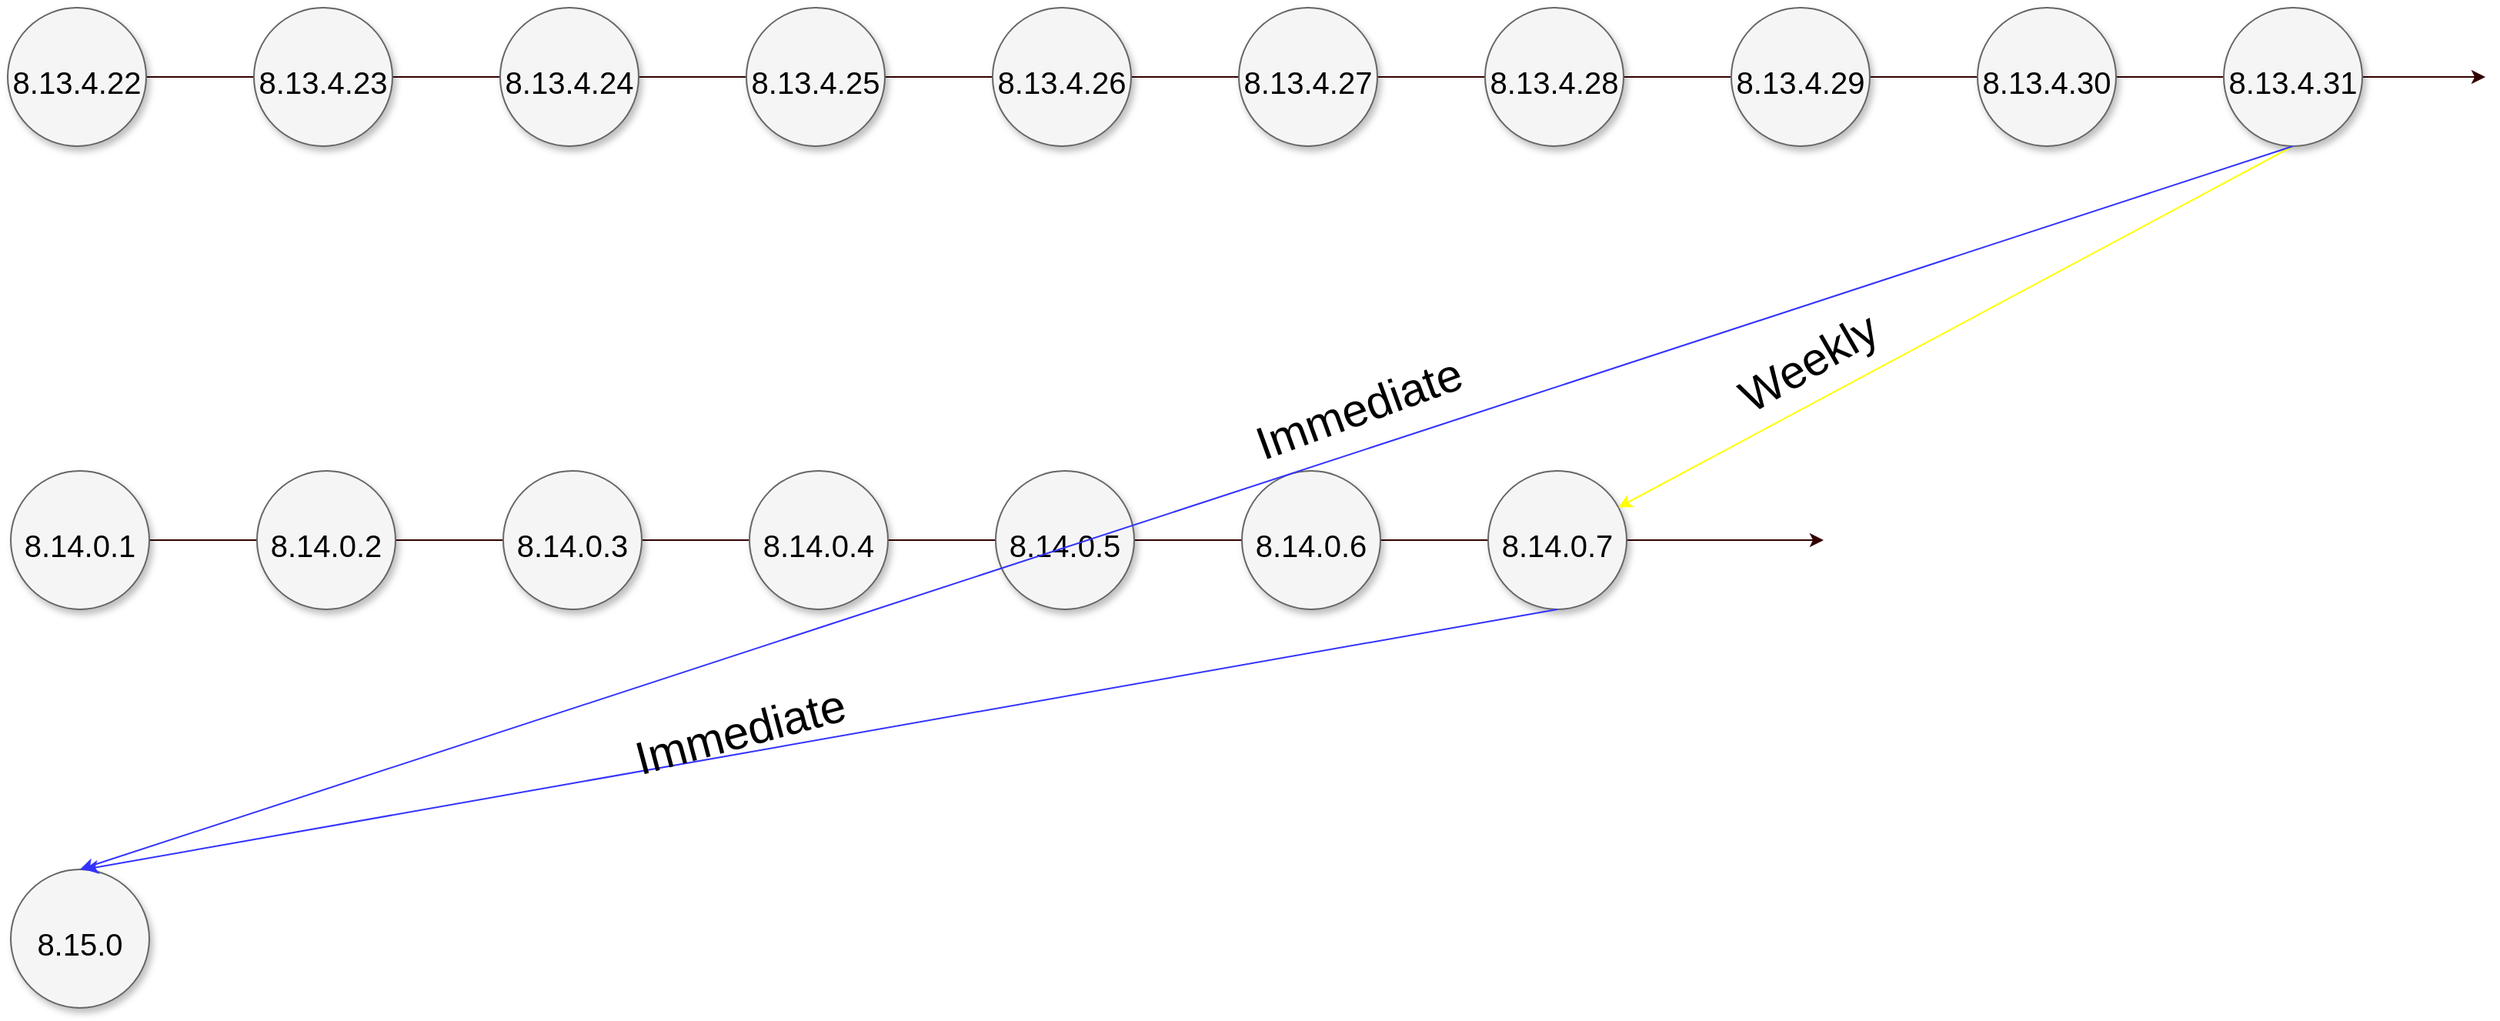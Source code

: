 <mxfile version="13.7.2" type="github" pages="2">
  <diagram name="Current Process" id="ff44883e-f642-bcb2-894b-16b3d25a3f0b">
    <mxGraphModel dx="1994" dy="1096" grid="1" gridSize="10" guides="1" tooltips="1" connect="1" arrows="1" fold="1" page="1" pageScale="1.5" pageWidth="1169" pageHeight="826" background="#ffffff" math="0" shadow="0">
      <root>
        <mxCell id="0" style=";html=1;" />
        <mxCell id="1" style=";html=1;" parent="0" />
        <mxCell id="v5tUWEUiO7Ri3l-r8bOF-5" style="edgeStyle=orthogonalEdgeStyle;rounded=1;orthogonalLoop=1;jettySize=auto;html=1;exitX=1;exitY=0.5;exitDx=0;exitDy=0;startArrow=none;startFill=0;endArrow=classic;endFill=1;strokeColor=#330000;" edge="1" parent="1" source="f0bcc99304e6f5a-5">
          <mxGeometry relative="1" as="geometry">
            <mxPoint x="1650" y="205" as="targetPoint" />
          </mxGeometry>
        </mxCell>
        <mxCell id="v5tUWEUiO7Ri3l-r8bOF-7" value="" style="endArrow=none;html=1;strokeColor=#330000;entryX=1;entryY=0.5;entryDx=0;entryDy=0;startArrow=classic;startFill=1;endFill=0;" edge="1" parent="1" target="DOeoYo6PBVCfEFxhY4gJ-35">
          <mxGeometry width="50" height="50" relative="1" as="geometry">
            <mxPoint x="1220" y="506" as="sourcePoint" />
            <mxPoint x="890" y="460" as="targetPoint" />
          </mxGeometry>
        </mxCell>
        <mxCell id="f0bcc99304e6f5a-5" value="&lt;font style=&quot;font-size: 20px&quot;&gt;8.13.4.22&lt;/font&gt;" style="ellipse;whiteSpace=wrap;html=1;rounded=0;shadow=1;strokeColor=#666666;strokeWidth=1;fontSize=30;align=center;fillColor=#f5f5f5;autosize=0;" parent="1" vertex="1">
          <mxGeometry x="40" y="160" width="90" height="90" as="geometry" />
        </mxCell>
        <mxCell id="DOeoYo6PBVCfEFxhY4gJ-6" value="&lt;font style=&quot;font-size: 20px&quot;&gt;8.13.4.23&lt;/font&gt;" style="ellipse;whiteSpace=wrap;html=1;rounded=0;shadow=1;strokeColor=#666666;strokeWidth=1;fontSize=30;align=center;fillColor=#f5f5f5;autosize=0;" vertex="1" parent="1">
          <mxGeometry x="200" y="160" width="90" height="90" as="geometry" />
        </mxCell>
        <mxCell id="DOeoYo6PBVCfEFxhY4gJ-7" value="&lt;font style=&quot;font-size: 20px&quot;&gt;8.13.4.24&lt;/font&gt;" style="ellipse;whiteSpace=wrap;html=1;rounded=0;shadow=1;strokeColor=#666666;strokeWidth=1;fontSize=30;align=center;fillColor=#f5f5f5;autosize=0;" vertex="1" parent="1">
          <mxGeometry x="360" y="160" width="90" height="90" as="geometry" />
        </mxCell>
        <mxCell id="DOeoYo6PBVCfEFxhY4gJ-8" value="&lt;font style=&quot;font-size: 20px&quot;&gt;8.13.4.25&lt;/font&gt;" style="ellipse;whiteSpace=wrap;html=1;rounded=0;shadow=1;strokeColor=#666666;strokeWidth=1;fontSize=30;align=center;fillColor=#f5f5f5;autosize=0;" vertex="1" parent="1">
          <mxGeometry x="520" y="160" width="90" height="90" as="geometry" />
        </mxCell>
        <mxCell id="DOeoYo6PBVCfEFxhY4gJ-9" value="&lt;font style=&quot;font-size: 20px&quot;&gt;8.13.4.26&lt;/font&gt;" style="ellipse;whiteSpace=wrap;html=1;rounded=0;shadow=1;strokeColor=#666666;strokeWidth=1;fontSize=30;align=center;fillColor=#f5f5f5;autosize=0;" vertex="1" parent="1">
          <mxGeometry x="680" y="160" width="90" height="90" as="geometry" />
        </mxCell>
        <mxCell id="DOeoYo6PBVCfEFxhY4gJ-10" value="&lt;font style=&quot;font-size: 20px&quot;&gt;8.13.4.27&lt;/font&gt;" style="ellipse;whiteSpace=wrap;html=1;rounded=0;shadow=1;strokeColor=#666666;strokeWidth=1;fontSize=30;align=center;fillColor=#f5f5f5;autosize=0;" vertex="1" parent="1">
          <mxGeometry x="840" y="160" width="90" height="90" as="geometry" />
        </mxCell>
        <mxCell id="DOeoYo6PBVCfEFxhY4gJ-25" value="&lt;font style=&quot;font-size: 20px&quot;&gt;8.13.4.28&lt;/font&gt;" style="ellipse;whiteSpace=wrap;html=1;rounded=0;shadow=1;strokeColor=#666666;strokeWidth=1;fontSize=30;align=center;fillColor=#f5f5f5;autosize=0;" vertex="1" parent="1">
          <mxGeometry x="1000" y="160" width="90" height="90" as="geometry" />
        </mxCell>
        <mxCell id="DOeoYo6PBVCfEFxhY4gJ-26" value="&lt;font style=&quot;font-size: 20px&quot;&gt;8.13.4.29&lt;/font&gt;" style="ellipse;whiteSpace=wrap;html=1;rounded=0;shadow=1;strokeColor=#666666;strokeWidth=1;fontSize=30;align=center;fillColor=#f5f5f5;autosize=0;" vertex="1" parent="1">
          <mxGeometry x="1160" y="160" width="90" height="90" as="geometry" />
        </mxCell>
        <mxCell id="DOeoYo6PBVCfEFxhY4gJ-27" value="&lt;font style=&quot;font-size: 20px&quot;&gt;8.13.4.30&lt;/font&gt;" style="ellipse;whiteSpace=wrap;html=1;rounded=0;shadow=1;strokeColor=#666666;strokeWidth=1;fontSize=30;align=center;fillColor=#f5f5f5;autosize=0;" vertex="1" parent="1">
          <mxGeometry x="1320" y="160" width="90" height="90" as="geometry" />
        </mxCell>
        <mxCell id="DOeoYo6PBVCfEFxhY4gJ-28" value="&lt;font style=&quot;font-size: 20px&quot;&gt;8.13.4.31&lt;/font&gt;" style="ellipse;whiteSpace=wrap;html=1;rounded=0;shadow=1;strokeColor=#666666;strokeWidth=1;fontSize=30;align=center;fillColor=#f5f5f5;autosize=0;" vertex="1" parent="1">
          <mxGeometry x="1480" y="160" width="90" height="90" as="geometry" />
        </mxCell>
        <mxCell id="DOeoYo6PBVCfEFxhY4gJ-35" value="&lt;font style=&quot;font-size: 20px&quot;&gt;8.14.0.1&lt;/font&gt;" style="ellipse;whiteSpace=wrap;html=1;rounded=0;shadow=1;strokeColor=#666666;strokeWidth=1;fontSize=30;align=center;fillColor=#f5f5f5;autosize=0;" vertex="1" parent="1">
          <mxGeometry x="42" y="461" width="90" height="90" as="geometry" />
        </mxCell>
        <mxCell id="DOeoYo6PBVCfEFxhY4gJ-36" value="&lt;font style=&quot;font-size: 20px&quot;&gt;8.14.0.2&lt;/font&gt;" style="ellipse;whiteSpace=wrap;html=1;rounded=0;shadow=1;strokeColor=#666666;strokeWidth=1;fontSize=30;align=center;fillColor=#f5f5f5;autosize=0;" vertex="1" parent="1">
          <mxGeometry x="202" y="461" width="90" height="90" as="geometry" />
        </mxCell>
        <mxCell id="DOeoYo6PBVCfEFxhY4gJ-37" value="&lt;font style=&quot;font-size: 20px&quot;&gt;8.14.0.3&lt;/font&gt;" style="ellipse;whiteSpace=wrap;html=1;rounded=0;shadow=1;strokeColor=#666666;strokeWidth=1;fontSize=30;align=center;fillColor=#f5f5f5;autosize=0;" vertex="1" parent="1">
          <mxGeometry x="362" y="461" width="90" height="90" as="geometry" />
        </mxCell>
        <mxCell id="DOeoYo6PBVCfEFxhY4gJ-38" value="&lt;font style=&quot;font-size: 20px&quot;&gt;8.14.0.4&lt;/font&gt;" style="ellipse;whiteSpace=wrap;html=1;rounded=0;shadow=1;strokeColor=#666666;strokeWidth=1;fontSize=30;align=center;fillColor=#f5f5f5;autosize=0;" vertex="1" parent="1">
          <mxGeometry x="522" y="461" width="90" height="90" as="geometry" />
        </mxCell>
        <mxCell id="DOeoYo6PBVCfEFxhY4gJ-39" value="&lt;font style=&quot;font-size: 20px&quot;&gt;8.14.0.5&lt;/font&gt;" style="ellipse;whiteSpace=wrap;html=1;rounded=0;shadow=1;strokeColor=#666666;strokeWidth=1;fontSize=30;align=center;fillColor=#f5f5f5;autosize=0;" vertex="1" parent="1">
          <mxGeometry x="682" y="461" width="90" height="90" as="geometry" />
        </mxCell>
        <mxCell id="DOeoYo6PBVCfEFxhY4gJ-40" value="&lt;font style=&quot;font-size: 20px&quot;&gt;8.14.0.6&lt;/font&gt;" style="ellipse;whiteSpace=wrap;html=1;rounded=0;shadow=1;strokeColor=#666666;strokeWidth=1;fontSize=30;align=center;fillColor=#f5f5f5;autosize=0;" vertex="1" parent="1">
          <mxGeometry x="842" y="461" width="90" height="90" as="geometry" />
        </mxCell>
        <mxCell id="DOeoYo6PBVCfEFxhY4gJ-46" value="&lt;font style=&quot;font-size: 20px&quot;&gt;8.14.0.7&lt;/font&gt;" style="ellipse;whiteSpace=wrap;html=1;rounded=0;shadow=1;strokeColor=#666666;strokeWidth=1;fontSize=30;align=center;fillColor=#f5f5f5;autosize=0;" vertex="1" parent="1">
          <mxGeometry x="1002" y="461" width="90" height="90" as="geometry" />
        </mxCell>
        <mxCell id="DOeoYo6PBVCfEFxhY4gJ-54" value="&lt;font style=&quot;font-size: 20px&quot;&gt;8.15.0&lt;/font&gt;" style="ellipse;whiteSpace=wrap;html=1;rounded=0;shadow=1;strokeColor=#666666;strokeWidth=1;fontSize=30;align=center;fillColor=#f5f5f5;autosize=0;" vertex="1" parent="1">
          <mxGeometry x="42" y="720" width="90" height="90" as="geometry" />
        </mxCell>
        <mxCell id="DOeoYo6PBVCfEFxhY4gJ-67" value="" style="endArrow=classic;html=1;exitX=0.5;exitY=1;exitDx=0;exitDy=0;strokeColor=#FFFF00;" edge="1" parent="1" source="DOeoYo6PBVCfEFxhY4gJ-28" target="DOeoYo6PBVCfEFxhY4gJ-46">
          <mxGeometry width="50" height="50" relative="1" as="geometry">
            <mxPoint x="840" y="540" as="sourcePoint" />
            <mxPoint x="890" y="490" as="targetPoint" />
          </mxGeometry>
        </mxCell>
        <mxCell id="DOeoYo6PBVCfEFxhY4gJ-68" value="" style="endArrow=none;html=1;exitX=0.5;exitY=0;exitDx=0;exitDy=0;entryX=0.5;entryY=1;entryDx=0;entryDy=0;strokeColor=#3333FF;endFill=0;startArrow=classic;startFill=1;" edge="1" parent="1" source="DOeoYo6PBVCfEFxhY4gJ-54" target="DOeoYo6PBVCfEFxhY4gJ-28">
          <mxGeometry width="50" height="50" relative="1" as="geometry">
            <mxPoint x="840" y="540" as="sourcePoint" />
            <mxPoint x="890" y="490" as="targetPoint" />
          </mxGeometry>
        </mxCell>
        <mxCell id="DOeoYo6PBVCfEFxhY4gJ-69" value="" style="endArrow=none;html=1;entryX=0.5;entryY=1;entryDx=0;entryDy=0;strokeColor=#3333FF;endFill=0;startArrow=classic;startFill=1;" edge="1" parent="1" target="DOeoYo6PBVCfEFxhY4gJ-46">
          <mxGeometry width="50" height="50" relative="1" as="geometry">
            <mxPoint x="90" y="720" as="sourcePoint" />
            <mxPoint x="890" y="490" as="targetPoint" />
            <Array as="points" />
          </mxGeometry>
        </mxCell>
        <mxCell id="DOeoYo6PBVCfEFxhY4gJ-70" value="&lt;font style=&quot;font-size: 30px&quot;&gt;Immediate&lt;/font&gt;" style="text;html=1;strokeColor=none;fillColor=none;align=center;verticalAlign=middle;whiteSpace=wrap;rounded=0;rotation=-20;" vertex="1" parent="1">
          <mxGeometry x="772" y="410" width="292" height="20" as="geometry" />
        </mxCell>
        <mxCell id="DOeoYo6PBVCfEFxhY4gJ-72" value="&lt;font style=&quot;font-size: 30px&quot;&gt;Immediate&lt;/font&gt;" style="text;html=1;strokeColor=none;fillColor=none;align=center;verticalAlign=middle;whiteSpace=wrap;rounded=0;rotation=-15;" vertex="1" parent="1">
          <mxGeometry x="370" y="620" width="292" height="20" as="geometry" />
        </mxCell>
        <mxCell id="DOeoYo6PBVCfEFxhY4gJ-73" value="&lt;font style=&quot;font-size: 30px&quot;&gt;Weekly&lt;/font&gt;" style="text;html=1;strokeColor=none;fillColor=none;align=center;verticalAlign=middle;whiteSpace=wrap;rounded=0;rotation=-30;" vertex="1" parent="1">
          <mxGeometry x="1064" y="380" width="292" height="20" as="geometry" />
        </mxCell>
      </root>
    </mxGraphModel>
  </diagram>
  <diagram id="LYA4Sbxh-fIAMtp_Nz5c" name="New Process">
    <mxGraphModel dx="1994" dy="1096" grid="1" gridSize="10" guides="1" tooltips="1" connect="1" arrows="1" fold="1" page="1" pageScale="1" pageWidth="850" pageHeight="1100" math="0" shadow="0">
      <root>
        <mxCell id="ulIZNQ3s84KXibX1xzsV-0" />
        <mxCell id="ulIZNQ3s84KXibX1xzsV-1" parent="ulIZNQ3s84KXibX1xzsV-0" />
        <mxCell id="LUADUytyQtnepU-gGxAM-0" value="&lt;font style=&quot;font-size: 20px&quot;&gt;8.13.4.22&lt;/font&gt;" style="ellipse;whiteSpace=wrap;html=1;rounded=0;shadow=1;strokeColor=#666666;strokeWidth=1;fontSize=30;align=center;fillColor=#f5f5f5;autosize=0;" vertex="1" parent="ulIZNQ3s84KXibX1xzsV-1">
          <mxGeometry x="50" y="170" width="90" height="90" as="geometry" />
        </mxCell>
        <mxCell id="LUADUytyQtnepU-gGxAM-1" value="&lt;font style=&quot;font-size: 20px&quot;&gt;8.13.4.23&lt;/font&gt;" style="ellipse;whiteSpace=wrap;html=1;rounded=0;shadow=1;strokeColor=#666666;strokeWidth=1;fontSize=30;align=center;fillColor=#f5f5f5;autosize=0;" vertex="1" parent="ulIZNQ3s84KXibX1xzsV-1">
          <mxGeometry x="210" y="170" width="90" height="90" as="geometry" />
        </mxCell>
        <mxCell id="LUADUytyQtnepU-gGxAM-2" value="&lt;font style=&quot;font-size: 20px&quot;&gt;8.13.4.24&lt;/font&gt;" style="ellipse;whiteSpace=wrap;html=1;rounded=0;shadow=1;strokeColor=#666666;strokeWidth=1;fontSize=30;align=center;fillColor=#f5f5f5;autosize=0;" vertex="1" parent="ulIZNQ3s84KXibX1xzsV-1">
          <mxGeometry x="370" y="170" width="90" height="90" as="geometry" />
        </mxCell>
        <mxCell id="LUADUytyQtnepU-gGxAM-3" value="&lt;font style=&quot;font-size: 20px&quot;&gt;8.13.4.25&lt;/font&gt;" style="ellipse;whiteSpace=wrap;html=1;rounded=0;shadow=1;strokeColor=#666666;strokeWidth=1;fontSize=30;align=center;fillColor=#f5f5f5;autosize=0;" vertex="1" parent="ulIZNQ3s84KXibX1xzsV-1">
          <mxGeometry x="530" y="170" width="90" height="90" as="geometry" />
        </mxCell>
        <mxCell id="LUADUytyQtnepU-gGxAM-4" value="&lt;font style=&quot;font-size: 20px&quot;&gt;8.13.4.26&lt;/font&gt;" style="ellipse;whiteSpace=wrap;html=1;rounded=0;shadow=1;strokeColor=#666666;strokeWidth=1;fontSize=30;align=center;fillColor=#f5f5f5;autosize=0;" vertex="1" parent="ulIZNQ3s84KXibX1xzsV-1">
          <mxGeometry x="690" y="170" width="90" height="90" as="geometry" />
        </mxCell>
        <mxCell id="LUADUytyQtnepU-gGxAM-5" value="&lt;font style=&quot;font-size: 20px&quot;&gt;8.13.4.27&lt;/font&gt;" style="ellipse;whiteSpace=wrap;html=1;rounded=0;shadow=1;strokeColor=#666666;strokeWidth=1;fontSize=30;align=center;fillColor=#f5f5f5;autosize=0;" vertex="1" parent="ulIZNQ3s84KXibX1xzsV-1">
          <mxGeometry x="850" y="170" width="90" height="90" as="geometry" />
        </mxCell>
        <mxCell id="LUADUytyQtnepU-gGxAM-6" style="edgeStyle=none;curved=1;html=1;startSize=10;endFill=1;endSize=10;strokeWidth=2;fontSize=12;exitX=0.5;exitY=1;exitDx=0;exitDy=0;" edge="1" parent="ulIZNQ3s84KXibX1xzsV-1" source="LUADUytyQtnepU-gGxAM-0">
          <mxGeometry relative="1" as="geometry">
            <mxPoint x="70" y="310" as="sourcePoint" />
            <mxPoint x="255" y="260" as="targetPoint" />
            <Array as="points">
              <mxPoint x="170" y="360" />
            </Array>
          </mxGeometry>
        </mxCell>
        <mxCell id="LUADUytyQtnepU-gGxAM-7" style="edgeStyle=none;curved=1;html=1;startSize=10;endFill=1;endSize=10;strokeWidth=2;fontSize=12;entryX=0.5;entryY=1;entryDx=0;entryDy=0;exitX=0.5;exitY=1;exitDx=0;exitDy=0;" edge="1" parent="ulIZNQ3s84KXibX1xzsV-1" source="LUADUytyQtnepU-gGxAM-1" target="LUADUytyQtnepU-gGxAM-2">
          <mxGeometry relative="1" as="geometry">
            <mxPoint x="280" y="360" as="sourcePoint" />
            <mxPoint x="420" y="260" as="targetPoint" />
            <Array as="points">
              <mxPoint x="335" y="360" />
            </Array>
          </mxGeometry>
        </mxCell>
        <mxCell id="LUADUytyQtnepU-gGxAM-8" style="edgeStyle=none;curved=1;html=1;startSize=10;endFill=1;endSize=10;strokeWidth=2;fontSize=12;exitX=0.5;exitY=1;exitDx=0;exitDy=0;entryX=0.5;entryY=1;entryDx=0;entryDy=0;" edge="1" parent="ulIZNQ3s84KXibX1xzsV-1" source="LUADUytyQtnepU-gGxAM-2" target="LUADUytyQtnepU-gGxAM-3">
          <mxGeometry relative="1" as="geometry">
            <mxPoint x="419" y="269" as="sourcePoint" />
            <mxPoint x="579" y="269" as="targetPoint" />
            <Array as="points">
              <mxPoint x="494" y="369" />
            </Array>
          </mxGeometry>
        </mxCell>
        <mxCell id="LUADUytyQtnepU-gGxAM-9" style="edgeStyle=none;curved=1;html=1;startSize=10;endFill=1;endSize=10;strokeWidth=2;fontSize=12;exitX=0.5;exitY=1;exitDx=0;exitDy=0;entryX=0.5;entryY=1;entryDx=0;entryDy=0;" edge="1" parent="ulIZNQ3s84KXibX1xzsV-1" source="LUADUytyQtnepU-gGxAM-3" target="LUADUytyQtnepU-gGxAM-4">
          <mxGeometry relative="1" as="geometry">
            <mxPoint x="570" y="260" as="sourcePoint" />
            <mxPoint x="730" y="260" as="targetPoint" />
            <Array as="points">
              <mxPoint x="649" y="369" />
            </Array>
          </mxGeometry>
        </mxCell>
        <mxCell id="LUADUytyQtnepU-gGxAM-10" style="edgeStyle=none;curved=1;html=1;startSize=10;endFill=1;endSize=10;strokeWidth=2;fontSize=12;entryX=0.5;entryY=1;entryDx=0;entryDy=0;exitX=0.5;exitY=1;exitDx=0;exitDy=0;" edge="1" parent="ulIZNQ3s84KXibX1xzsV-1" source="LUADUytyQtnepU-gGxAM-4" target="LUADUytyQtnepU-gGxAM-5">
          <mxGeometry relative="1" as="geometry">
            <mxPoint x="750" y="340" as="sourcePoint" />
            <mxPoint x="900" y="260" as="targetPoint" />
            <Array as="points">
              <mxPoint x="814" y="369" />
            </Array>
          </mxGeometry>
        </mxCell>
        <mxCell id="LUADUytyQtnepU-gGxAM-11" value="&lt;font style=&quot;font-size: 20px&quot;&gt;8.13.4.28&lt;/font&gt;" style="ellipse;whiteSpace=wrap;html=1;rounded=0;shadow=1;strokeColor=#666666;strokeWidth=1;fontSize=30;align=center;fillColor=#f5f5f5;autosize=0;" vertex="1" parent="ulIZNQ3s84KXibX1xzsV-1">
          <mxGeometry x="1010" y="170" width="90" height="90" as="geometry" />
        </mxCell>
        <mxCell id="LUADUytyQtnepU-gGxAM-12" value="&lt;font style=&quot;font-size: 20px&quot;&gt;8.13.4.29&lt;/font&gt;" style="ellipse;whiteSpace=wrap;html=1;rounded=0;shadow=1;strokeColor=#666666;strokeWidth=1;fontSize=30;align=center;fillColor=#f5f5f5;autosize=0;" vertex="1" parent="ulIZNQ3s84KXibX1xzsV-1">
          <mxGeometry x="1170" y="170" width="90" height="90" as="geometry" />
        </mxCell>
        <mxCell id="LUADUytyQtnepU-gGxAM-13" value="&lt;font style=&quot;font-size: 20px&quot;&gt;8.13.4.30&lt;/font&gt;" style="ellipse;whiteSpace=wrap;html=1;rounded=0;shadow=1;strokeColor=#666666;strokeWidth=1;fontSize=30;align=center;fillColor=#f5f5f5;autosize=0;" vertex="1" parent="ulIZNQ3s84KXibX1xzsV-1">
          <mxGeometry x="1330" y="170" width="90" height="90" as="geometry" />
        </mxCell>
        <mxCell id="LUADUytyQtnepU-gGxAM-14" value="&lt;font style=&quot;font-size: 20px&quot;&gt;8.13.4.31&lt;/font&gt;" style="ellipse;whiteSpace=wrap;html=1;rounded=0;shadow=1;strokeColor=#666666;strokeWidth=1;fontSize=30;align=center;fillColor=#f5f5f5;autosize=0;" vertex="1" parent="ulIZNQ3s84KXibX1xzsV-1">
          <mxGeometry x="1490" y="170" width="90" height="90" as="geometry" />
        </mxCell>
        <mxCell id="LUADUytyQtnepU-gGxAM-15" style="edgeStyle=none;curved=1;html=1;startSize=10;endFill=1;endSize=10;strokeWidth=2;fontSize=12;exitX=0.5;exitY=1;exitDx=0;exitDy=0;entryX=0.5;entryY=1;entryDx=0;entryDy=0;" edge="1" parent="ulIZNQ3s84KXibX1xzsV-1" source="LUADUytyQtnepU-gGxAM-5" target="LUADUytyQtnepU-gGxAM-11">
          <mxGeometry relative="1" as="geometry">
            <mxPoint x="900" y="260" as="sourcePoint" />
            <mxPoint x="1060" y="260" as="targetPoint" />
            <Array as="points">
              <mxPoint x="975" y="360" />
            </Array>
          </mxGeometry>
        </mxCell>
        <mxCell id="LUADUytyQtnepU-gGxAM-16" style="edgeStyle=none;curved=1;html=1;startSize=10;endFill=1;endSize=10;strokeWidth=2;fontSize=12;entryX=0.5;entryY=1;entryDx=0;entryDy=0;exitX=0.5;exitY=1;exitDx=0;exitDy=0;" edge="1" parent="ulIZNQ3s84KXibX1xzsV-1" source="LUADUytyQtnepU-gGxAM-11" target="LUADUytyQtnepU-gGxAM-12">
          <mxGeometry relative="1" as="geometry">
            <mxPoint x="1060" y="260" as="sourcePoint" />
            <mxPoint x="1220" y="260" as="targetPoint" />
            <Array as="points">
              <mxPoint x="1140" y="360" />
            </Array>
          </mxGeometry>
        </mxCell>
        <mxCell id="LUADUytyQtnepU-gGxAM-17" style="edgeStyle=none;curved=1;html=1;startSize=10;endFill=1;endSize=10;strokeWidth=2;fontSize=12;exitX=0.5;exitY=1;exitDx=0;exitDy=0;entryX=0.5;entryY=1;entryDx=0;entryDy=0;" edge="1" parent="ulIZNQ3s84KXibX1xzsV-1" source="LUADUytyQtnepU-gGxAM-12" target="LUADUytyQtnepU-gGxAM-13">
          <mxGeometry relative="1" as="geometry">
            <mxPoint x="1210" y="330" as="sourcePoint" />
            <mxPoint x="1380" y="310" as="targetPoint" />
            <Array as="points">
              <mxPoint x="1299" y="369" />
            </Array>
          </mxGeometry>
        </mxCell>
        <mxCell id="LUADUytyQtnepU-gGxAM-18" style="edgeStyle=none;curved=1;html=1;startSize=10;endFill=1;endSize=10;strokeWidth=2;fontSize=12;exitX=0.5;exitY=1;exitDx=0;exitDy=0;entryX=0.5;entryY=1;entryDx=0;entryDy=0;" edge="1" parent="ulIZNQ3s84KXibX1xzsV-1" source="LUADUytyQtnepU-gGxAM-13" target="LUADUytyQtnepU-gGxAM-14">
          <mxGeometry relative="1" as="geometry">
            <mxPoint x="1360" y="320" as="sourcePoint" />
            <mxPoint x="1540" y="320" as="targetPoint" />
            <Array as="points">
              <mxPoint x="1454" y="369" />
            </Array>
          </mxGeometry>
        </mxCell>
        <mxCell id="LUADUytyQtnepU-gGxAM-19" value="&lt;font style=&quot;font-size: 20px&quot;&gt;8.14.0.1&lt;/font&gt;" style="ellipse;whiteSpace=wrap;html=1;rounded=0;shadow=1;strokeColor=#666666;strokeWidth=1;fontSize=30;align=center;fillColor=#f5f5f5;autosize=0;" vertex="1" parent="ulIZNQ3s84KXibX1xzsV-1">
          <mxGeometry x="52" y="471" width="90" height="90" as="geometry" />
        </mxCell>
        <mxCell id="LUADUytyQtnepU-gGxAM-20" value="&lt;font style=&quot;font-size: 20px&quot;&gt;8.14.0.2&lt;/font&gt;" style="ellipse;whiteSpace=wrap;html=1;rounded=0;shadow=1;strokeColor=#666666;strokeWidth=1;fontSize=30;align=center;fillColor=#f5f5f5;autosize=0;" vertex="1" parent="ulIZNQ3s84KXibX1xzsV-1">
          <mxGeometry x="212" y="471" width="90" height="90" as="geometry" />
        </mxCell>
        <mxCell id="LUADUytyQtnepU-gGxAM-21" value="&lt;font style=&quot;font-size: 20px&quot;&gt;8.14.0.3&lt;/font&gt;" style="ellipse;whiteSpace=wrap;html=1;rounded=0;shadow=1;strokeColor=#666666;strokeWidth=1;fontSize=30;align=center;fillColor=#f5f5f5;autosize=0;" vertex="1" parent="ulIZNQ3s84KXibX1xzsV-1">
          <mxGeometry x="372" y="471" width="90" height="90" as="geometry" />
        </mxCell>
        <mxCell id="LUADUytyQtnepU-gGxAM-22" value="&lt;font style=&quot;font-size: 20px&quot;&gt;8.14.0.4&lt;/font&gt;" style="ellipse;whiteSpace=wrap;html=1;rounded=0;shadow=1;strokeColor=#666666;strokeWidth=1;fontSize=30;align=center;fillColor=#f5f5f5;autosize=0;" vertex="1" parent="ulIZNQ3s84KXibX1xzsV-1">
          <mxGeometry x="532" y="471" width="90" height="90" as="geometry" />
        </mxCell>
        <mxCell id="LUADUytyQtnepU-gGxAM-23" value="&lt;font style=&quot;font-size: 20px&quot;&gt;8.14.0.5&lt;/font&gt;" style="ellipse;whiteSpace=wrap;html=1;rounded=0;shadow=1;strokeColor=#666666;strokeWidth=1;fontSize=30;align=center;fillColor=#f5f5f5;autosize=0;" vertex="1" parent="ulIZNQ3s84KXibX1xzsV-1">
          <mxGeometry x="692" y="471" width="90" height="90" as="geometry" />
        </mxCell>
        <mxCell id="LUADUytyQtnepU-gGxAM-24" value="&lt;font style=&quot;font-size: 20px&quot;&gt;8.14.0.6&lt;/font&gt;" style="ellipse;whiteSpace=wrap;html=1;rounded=0;shadow=1;strokeColor=#666666;strokeWidth=1;fontSize=30;align=center;fillColor=#f5f5f5;autosize=0;" vertex="1" parent="ulIZNQ3s84KXibX1xzsV-1">
          <mxGeometry x="852" y="471" width="90" height="90" as="geometry" />
        </mxCell>
        <mxCell id="LUADUytyQtnepU-gGxAM-25" style="edgeStyle=none;curved=1;html=1;startSize=10;endFill=1;endSize=10;strokeWidth=2;fontSize=12;exitX=0.5;exitY=1;exitDx=0;exitDy=0;" edge="1" parent="ulIZNQ3s84KXibX1xzsV-1" source="LUADUytyQtnepU-gGxAM-19">
          <mxGeometry relative="1" as="geometry">
            <mxPoint x="72" y="611" as="sourcePoint" />
            <mxPoint x="257" y="561" as="targetPoint" />
            <Array as="points">
              <mxPoint x="172" y="661" />
            </Array>
          </mxGeometry>
        </mxCell>
        <mxCell id="LUADUytyQtnepU-gGxAM-26" style="edgeStyle=none;curved=1;html=1;startSize=10;endFill=1;endSize=10;strokeWidth=2;fontSize=12;entryX=0.5;entryY=1;entryDx=0;entryDy=0;exitX=0.5;exitY=1;exitDx=0;exitDy=0;" edge="1" parent="ulIZNQ3s84KXibX1xzsV-1" source="LUADUytyQtnepU-gGxAM-20" target="LUADUytyQtnepU-gGxAM-21">
          <mxGeometry relative="1" as="geometry">
            <mxPoint x="282" y="661" as="sourcePoint" />
            <mxPoint x="422" y="561" as="targetPoint" />
            <Array as="points">
              <mxPoint x="337" y="661" />
            </Array>
          </mxGeometry>
        </mxCell>
        <mxCell id="LUADUytyQtnepU-gGxAM-27" style="edgeStyle=none;curved=1;html=1;startSize=10;endFill=1;endSize=10;strokeWidth=2;fontSize=12;exitX=0.5;exitY=1;exitDx=0;exitDy=0;entryX=0.5;entryY=1;entryDx=0;entryDy=0;" edge="1" parent="ulIZNQ3s84KXibX1xzsV-1" source="LUADUytyQtnepU-gGxAM-21" target="LUADUytyQtnepU-gGxAM-22">
          <mxGeometry relative="1" as="geometry">
            <mxPoint x="421" y="570" as="sourcePoint" />
            <mxPoint x="581" y="570" as="targetPoint" />
            <Array as="points">
              <mxPoint x="496" y="670" />
            </Array>
          </mxGeometry>
        </mxCell>
        <mxCell id="LUADUytyQtnepU-gGxAM-28" style="edgeStyle=none;curved=1;html=1;startSize=10;endFill=1;endSize=10;strokeWidth=2;fontSize=12;exitX=0.5;exitY=1;exitDx=0;exitDy=0;entryX=0.5;entryY=1;entryDx=0;entryDy=0;" edge="1" parent="ulIZNQ3s84KXibX1xzsV-1" source="LUADUytyQtnepU-gGxAM-22" target="LUADUytyQtnepU-gGxAM-23">
          <mxGeometry relative="1" as="geometry">
            <mxPoint x="572" y="561" as="sourcePoint" />
            <mxPoint x="732" y="561" as="targetPoint" />
            <Array as="points">
              <mxPoint x="651" y="670" />
            </Array>
          </mxGeometry>
        </mxCell>
        <mxCell id="LUADUytyQtnepU-gGxAM-29" style="edgeStyle=none;curved=1;html=1;startSize=10;endFill=1;endSize=10;strokeWidth=2;fontSize=12;entryX=0.5;entryY=1;entryDx=0;entryDy=0;exitX=0.5;exitY=1;exitDx=0;exitDy=0;" edge="1" parent="ulIZNQ3s84KXibX1xzsV-1" source="LUADUytyQtnepU-gGxAM-23" target="LUADUytyQtnepU-gGxAM-24">
          <mxGeometry relative="1" as="geometry">
            <mxPoint x="752" y="641" as="sourcePoint" />
            <mxPoint x="902" y="561" as="targetPoint" />
            <Array as="points">
              <mxPoint x="816" y="670" />
            </Array>
          </mxGeometry>
        </mxCell>
        <mxCell id="LUADUytyQtnepU-gGxAM-30" value="&lt;font style=&quot;font-size: 20px&quot;&gt;8.14.0.7&lt;/font&gt;" style="ellipse;whiteSpace=wrap;html=1;rounded=0;shadow=1;strokeColor=#666666;strokeWidth=1;fontSize=30;align=center;fillColor=#f5f5f5;autosize=0;" vertex="1" parent="ulIZNQ3s84KXibX1xzsV-1">
          <mxGeometry x="1012" y="471" width="90" height="90" as="geometry" />
        </mxCell>
        <mxCell id="LUADUytyQtnepU-gGxAM-31" style="edgeStyle=none;curved=1;html=1;startSize=10;endFill=1;endSize=10;strokeWidth=2;fontSize=12;exitX=0.5;exitY=1;exitDx=0;exitDy=0;entryX=0.5;entryY=1;entryDx=0;entryDy=0;" edge="1" parent="ulIZNQ3s84KXibX1xzsV-1" source="LUADUytyQtnepU-gGxAM-24" target="LUADUytyQtnepU-gGxAM-30">
          <mxGeometry relative="1" as="geometry">
            <mxPoint x="902" y="561" as="sourcePoint" />
            <mxPoint x="1062" y="561" as="targetPoint" />
            <Array as="points">
              <mxPoint x="977" y="661" />
            </Array>
          </mxGeometry>
        </mxCell>
        <mxCell id="LUADUytyQtnepU-gGxAM-32" style="edgeStyle=none;html=1;startSize=10;endFill=0;endSize=10;strokeWidth=2;fontSize=12;entryX=0.5;entryY=1;entryDx=0;entryDy=0;rounded=1;startArrow=classic;startFill=1;endArrow=none;strokeColor=#FF8000;" edge="1" parent="ulIZNQ3s84KXibX1xzsV-1" target="LUADUytyQtnepU-gGxAM-14">
          <mxGeometry relative="1" as="geometry">
            <mxPoint x="97" y="470" as="sourcePoint" />
            <mxPoint x="1700" y="260" as="targetPoint" />
            <Array as="points">
              <mxPoint x="97" y="369" />
              <mxPoint x="1535" y="369" />
            </Array>
          </mxGeometry>
        </mxCell>
        <mxCell id="LUADUytyQtnepU-gGxAM-33" value="&lt;font style=&quot;font-size: 20px&quot;&gt;8.15.0&lt;/font&gt;" style="ellipse;whiteSpace=wrap;html=1;rounded=0;shadow=1;strokeColor=#666666;strokeWidth=1;fontSize=30;align=center;fillColor=#f5f5f5;autosize=0;" vertex="1" parent="ulIZNQ3s84KXibX1xzsV-1">
          <mxGeometry x="52" y="730" width="90" height="90" as="geometry" />
        </mxCell>
        <mxCell id="LUADUytyQtnepU-gGxAM-34" style="edgeStyle=none;html=1;startSize=10;endFill=0;endSize=10;strokeWidth=2;fontSize=12;rounded=1;startArrow=classic;startFill=1;endArrow=none;entryX=0.5;entryY=1;entryDx=0;entryDy=0;strokeColor=#FF8000;" edge="1" parent="ulIZNQ3s84KXibX1xzsV-1" target="LUADUytyQtnepU-gGxAM-30">
          <mxGeometry relative="1" as="geometry">
            <mxPoint x="95.5" y="730" as="sourcePoint" />
            <mxPoint x="1050" y="570" as="targetPoint" />
            <Array as="points">
              <mxPoint x="96" y="650" />
              <mxPoint x="1057" y="650" />
            </Array>
          </mxGeometry>
        </mxCell>
      </root>
    </mxGraphModel>
  </diagram>
</mxfile>

